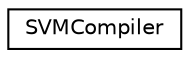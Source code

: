digraph G
{
  edge [fontname="Helvetica",fontsize="10",labelfontname="Helvetica",labelfontsize="10"];
  node [fontname="Helvetica",fontsize="10",shape=record];
  rankdir=LR;
  Node1 [label="SVMCompiler",height=0.2,width=0.4,color="black", fillcolor="white", style="filled",URL="$d7/df9/classSVMCompiler.html"];
}
